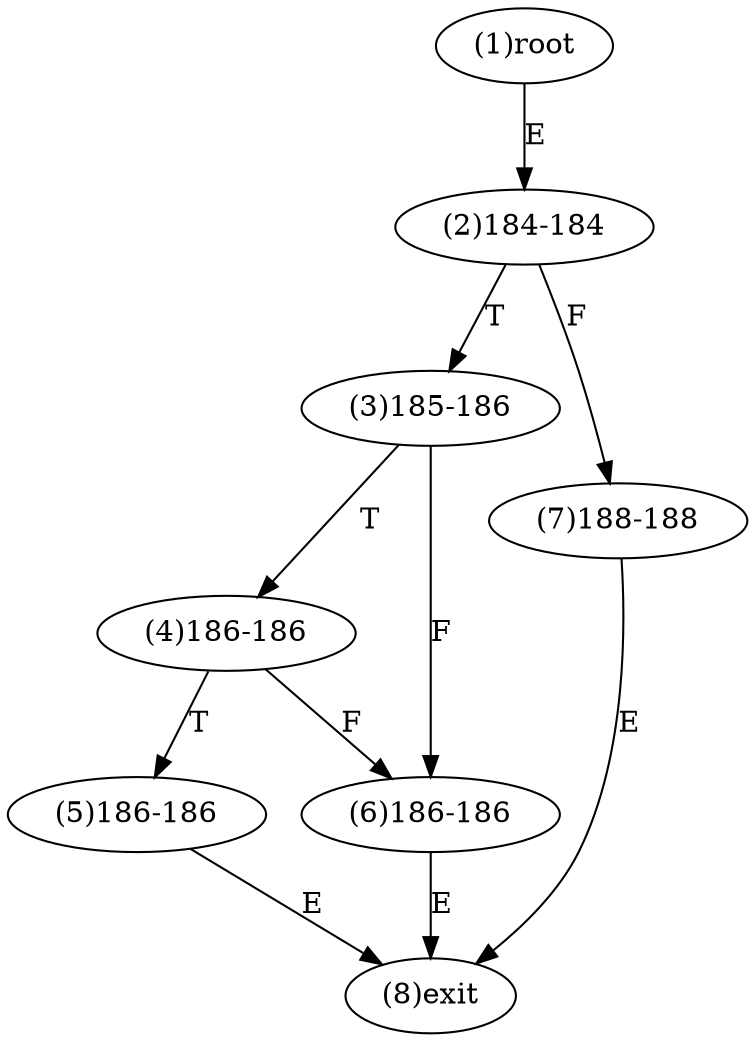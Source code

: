 digraph "" { 
1[ label="(1)root"];
2[ label="(2)184-184"];
3[ label="(3)185-186"];
4[ label="(4)186-186"];
5[ label="(5)186-186"];
6[ label="(6)186-186"];
7[ label="(7)188-188"];
8[ label="(8)exit"];
1->2[ label="E"];
2->7[ label="F"];
2->3[ label="T"];
3->6[ label="F"];
3->4[ label="T"];
4->6[ label="F"];
4->5[ label="T"];
5->8[ label="E"];
6->8[ label="E"];
7->8[ label="E"];
}